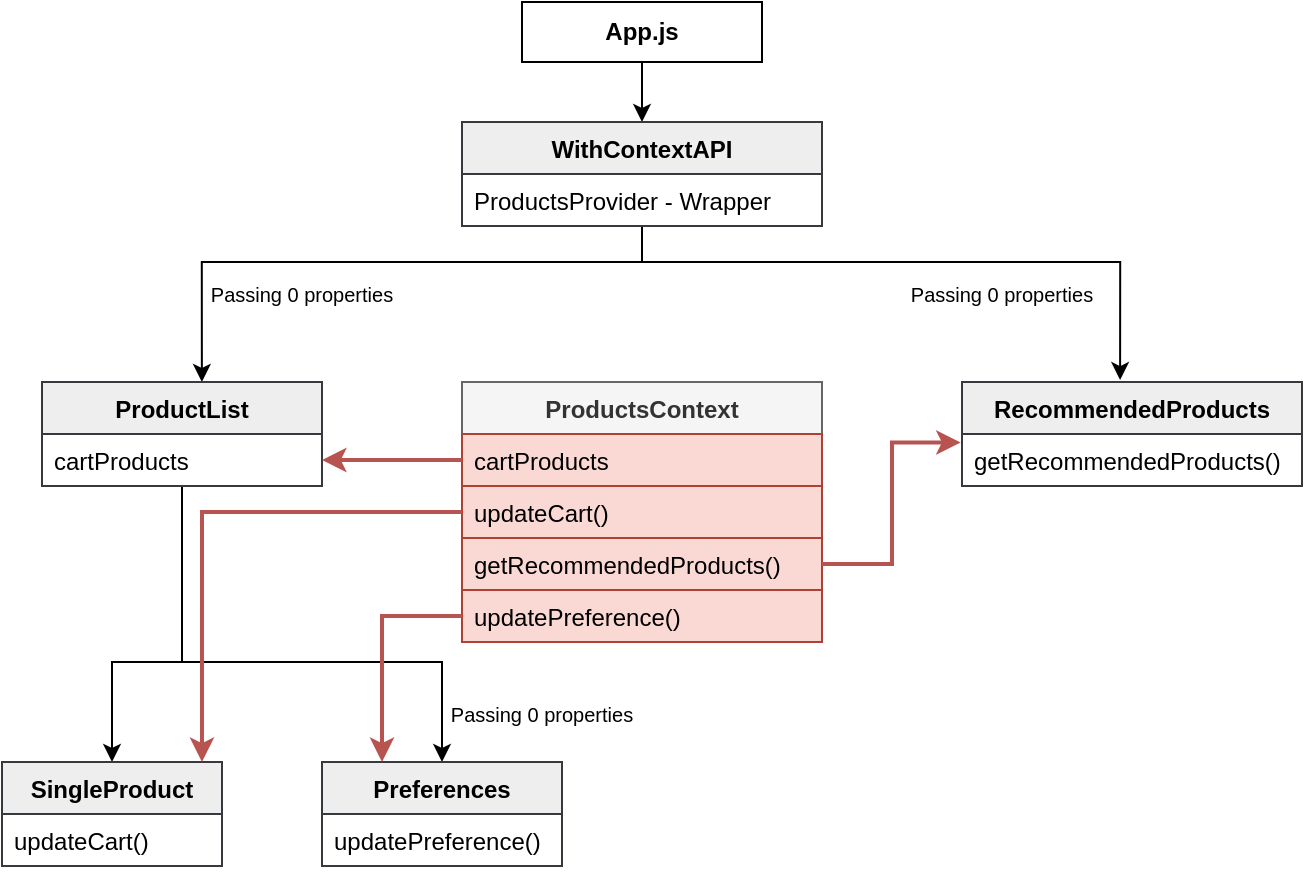 <mxfile version="15.2.5" type="github"><diagram id="lOgG9-QBeLfQVHScrShB" name="Page-1"><mxGraphModel dx="757" dy="497" grid="1" gridSize="10" guides="1" tooltips="1" connect="1" arrows="1" fold="1" page="1" pageScale="1" pageWidth="827" pageHeight="1169" math="0" shadow="0"><root><mxCell id="0"/><mxCell id="1" parent="0"/><mxCell id="fFJPPhkqnJmS2evbZqXY-12" style="edgeStyle=orthogonalEdgeStyle;rounded=0;orthogonalLoop=1;jettySize=auto;html=1;exitX=0.5;exitY=1;exitDx=0;exitDy=0;entryX=0.5;entryY=0;entryDx=0;entryDy=0;" parent="1" source="fFJPPhkqnJmS2evbZqXY-1" target="fFJPPhkqnJmS2evbZqXY-3" edge="1"><mxGeometry relative="1" as="geometry"/></mxCell><mxCell id="fFJPPhkqnJmS2evbZqXY-1" value="&lt;b&gt;App.js&lt;/b&gt;" style="rounded=0;whiteSpace=wrap;html=1;" parent="1" vertex="1"><mxGeometry x="340" y="50" width="120" height="30" as="geometry"/></mxCell><mxCell id="yEzmcJwe1TXToigbMJKu-14" style="edgeStyle=orthogonalEdgeStyle;rounded=0;orthogonalLoop=1;jettySize=auto;html=1;entryX=0.571;entryY=0;entryDx=0;entryDy=0;entryPerimeter=0;" edge="1" parent="1" source="fFJPPhkqnJmS2evbZqXY-3" target="fFJPPhkqnJmS2evbZqXY-32"><mxGeometry relative="1" as="geometry"><Array as="points"><mxPoint x="400" y="180"/><mxPoint x="180" y="180"/></Array></mxGeometry></mxCell><mxCell id="yEzmcJwe1TXToigbMJKu-15" style="edgeStyle=orthogonalEdgeStyle;rounded=0;orthogonalLoop=1;jettySize=auto;html=1;entryX=0.465;entryY=-0.019;entryDx=0;entryDy=0;entryPerimeter=0;" edge="1" parent="1" source="fFJPPhkqnJmS2evbZqXY-3" target="fFJPPhkqnJmS2evbZqXY-42"><mxGeometry relative="1" as="geometry"><Array as="points"><mxPoint x="400" y="180"/><mxPoint x="639" y="180"/></Array></mxGeometry></mxCell><mxCell id="fFJPPhkqnJmS2evbZqXY-3" value="WithContextAPI" style="swimlane;fontStyle=1;childLayout=stackLayout;horizontal=1;startSize=26;horizontalStack=0;resizeParent=1;resizeParentMax=0;resizeLast=0;collapsible=1;marginBottom=0;fillColor=#eeeeee;strokeColor=#36393d;" parent="1" vertex="1"><mxGeometry x="310" y="110" width="180" height="52" as="geometry"/></mxCell><mxCell id="fFJPPhkqnJmS2evbZqXY-6" value="ProductsProvider - Wrapper" style="text;align=left;verticalAlign=top;spacingLeft=4;spacingRight=4;overflow=hidden;rotatable=0;points=[[0,0.5],[1,0.5]];portConstraint=eastwest;" parent="fFJPPhkqnJmS2evbZqXY-3" vertex="1"><mxGeometry y="26" width="180" height="26" as="geometry"/></mxCell><mxCell id="fFJPPhkqnJmS2evbZqXY-20" value="&lt;font style=&quot;font-size: 10px&quot;&gt;Passing 0 properties&lt;/font&gt;" style="text;html=1;align=center;verticalAlign=middle;whiteSpace=wrap;rounded=0;" parent="1" vertex="1"><mxGeometry x="170" y="190" width="120" height="12" as="geometry"/></mxCell><mxCell id="yEzmcJwe1TXToigbMJKu-12" style="edgeStyle=orthogonalEdgeStyle;rounded=0;orthogonalLoop=1;jettySize=auto;html=1;entryX=0.5;entryY=0;entryDx=0;entryDy=0;" edge="1" parent="1" source="fFJPPhkqnJmS2evbZqXY-32" target="fFJPPhkqnJmS2evbZqXY-48"><mxGeometry relative="1" as="geometry"><Array as="points"><mxPoint x="170" y="380"/><mxPoint x="135" y="380"/></Array></mxGeometry></mxCell><mxCell id="yEzmcJwe1TXToigbMJKu-13" style="edgeStyle=orthogonalEdgeStyle;rounded=0;orthogonalLoop=1;jettySize=auto;html=1;entryX=0.5;entryY=0;entryDx=0;entryDy=0;" edge="1" parent="1" source="fFJPPhkqnJmS2evbZqXY-32" target="fFJPPhkqnJmS2evbZqXY-53"><mxGeometry relative="1" as="geometry"><Array as="points"><mxPoint x="170" y="380"/><mxPoint x="300" y="380"/></Array></mxGeometry></mxCell><mxCell id="fFJPPhkqnJmS2evbZqXY-32" value="ProductList" style="swimlane;fontStyle=1;childLayout=stackLayout;horizontal=1;startSize=26;horizontalStack=0;resizeParent=1;resizeParentMax=0;resizeLast=0;collapsible=1;marginBottom=0;fillColor=#eeeeee;strokeColor=#36393d;" parent="1" vertex="1"><mxGeometry x="100" y="240" width="140" height="52" as="geometry"><mxRectangle x="110" y="300" width="100" height="26" as="alternateBounds"/></mxGeometry></mxCell><mxCell id="fFJPPhkqnJmS2evbZqXY-37" value="cartProducts" style="text;strokeColor=none;fillColor=none;align=left;verticalAlign=top;spacingLeft=4;spacingRight=4;overflow=hidden;rotatable=0;points=[[0,0.5],[1,0.5]];portConstraint=eastwest;strokeWidth=2;" parent="fFJPPhkqnJmS2evbZqXY-32" vertex="1"><mxGeometry y="26" width="140" height="26" as="geometry"/></mxCell><mxCell id="fFJPPhkqnJmS2evbZqXY-42" value="RecommendedProducts" style="swimlane;fontStyle=1;childLayout=stackLayout;horizontal=1;startSize=26;horizontalStack=0;resizeParent=1;resizeParentMax=0;resizeLast=0;collapsible=1;marginBottom=0;strokeWidth=1;strokeColor=#36393d;fillColor=#eeeeee;" parent="1" vertex="1"><mxGeometry x="560" y="240" width="170" height="52" as="geometry"/></mxCell><mxCell id="fFJPPhkqnJmS2evbZqXY-43" value="getRecommendedProducts()" style="text;align=left;verticalAlign=top;spacingLeft=4;spacingRight=4;overflow=hidden;rotatable=0;points=[[0,0.5],[1,0.5]];portConstraint=eastwest;" parent="fFJPPhkqnJmS2evbZqXY-42" vertex="1"><mxGeometry y="26" width="170" height="26" as="geometry"/></mxCell><mxCell id="fFJPPhkqnJmS2evbZqXY-48" value="SingleProduct" style="swimlane;fontStyle=1;childLayout=stackLayout;horizontal=1;startSize=26;horizontalStack=0;resizeParent=1;resizeParentMax=0;resizeLast=0;collapsible=1;marginBottom=0;strokeColor=#36393d;strokeWidth=1;fillColor=#eeeeee;" parent="1" vertex="1"><mxGeometry x="80" y="430" width="110" height="52" as="geometry"/></mxCell><mxCell id="fFJPPhkqnJmS2evbZqXY-52" value="updateCart()" style="text;strokeColor=none;fillColor=none;align=left;verticalAlign=top;spacingLeft=4;spacingRight=4;overflow=hidden;rotatable=0;points=[[0,0.5],[1,0.5]];portConstraint=eastwest;" parent="fFJPPhkqnJmS2evbZqXY-48" vertex="1"><mxGeometry y="26" width="110" height="26" as="geometry"/></mxCell><mxCell id="fFJPPhkqnJmS2evbZqXY-53" value="Preferences" style="swimlane;fontStyle=1;childLayout=stackLayout;horizontal=1;startSize=26;horizontalStack=0;resizeParent=1;resizeParentMax=0;resizeLast=0;collapsible=1;marginBottom=0;strokeColor=#36393d;strokeWidth=1;fillColor=#eeeeee;" parent="1" vertex="1"><mxGeometry x="240" y="430" width="120" height="52" as="geometry"/></mxCell><mxCell id="fFJPPhkqnJmS2evbZqXY-57" value="updatePreference()" style="text;strokeColor=none;fillColor=none;align=left;verticalAlign=top;spacingLeft=4;spacingRight=4;overflow=hidden;rotatable=0;points=[[0,0.5],[1,0.5]];portConstraint=eastwest;" parent="fFJPPhkqnJmS2evbZqXY-53" vertex="1"><mxGeometry y="26" width="120" height="26" as="geometry"/></mxCell><mxCell id="yEzmcJwe1TXToigbMJKu-3" value="ProductsContext" style="swimlane;fontStyle=1;childLayout=stackLayout;horizontal=1;startSize=26;horizontalStack=0;resizeParent=1;resizeParentMax=0;resizeLast=0;collapsible=1;marginBottom=0;fillColor=#f5f5f5;strokeColor=#666666;fontColor=#333333;" vertex="1" parent="1"><mxGeometry x="310" y="240" width="180" height="130" as="geometry"/></mxCell><mxCell id="yEzmcJwe1TXToigbMJKu-7" value="cartProducts" style="text;strokeColor=#ae4132;fillColor=#fad9d5;align=left;verticalAlign=top;spacingLeft=4;spacingRight=4;overflow=hidden;rotatable=0;points=[[0,0.5],[1,0.5]];portConstraint=eastwest;strokeWidth=1;" vertex="1" parent="yEzmcJwe1TXToigbMJKu-3"><mxGeometry y="26" width="180" height="26" as="geometry"/></mxCell><mxCell id="yEzmcJwe1TXToigbMJKu-8" value="updateCart()" style="text;strokeColor=#ae4132;fillColor=#fad9d5;align=left;verticalAlign=top;spacingLeft=4;spacingRight=4;overflow=hidden;rotatable=0;points=[[0,0.5],[1,0.5]];portConstraint=eastwest;" vertex="1" parent="yEzmcJwe1TXToigbMJKu-3"><mxGeometry y="52" width="180" height="26" as="geometry"/></mxCell><mxCell id="yEzmcJwe1TXToigbMJKu-9" value="getRecommendedProducts()" style="text;align=left;verticalAlign=top;spacingLeft=4;spacingRight=4;overflow=hidden;rotatable=0;points=[[0,0.5],[1,0.5]];portConstraint=eastwest;fillColor=#fad9d5;strokeColor=#ae4132;" vertex="1" parent="yEzmcJwe1TXToigbMJKu-3"><mxGeometry y="78" width="180" height="26" as="geometry"/></mxCell><mxCell id="yEzmcJwe1TXToigbMJKu-10" value="updatePreference()" style="text;strokeColor=#ae4132;fillColor=#fad9d5;align=left;verticalAlign=top;spacingLeft=4;spacingRight=4;overflow=hidden;rotatable=0;points=[[0,0.5],[1,0.5]];portConstraint=eastwest;" vertex="1" parent="yEzmcJwe1TXToigbMJKu-3"><mxGeometry y="104" width="180" height="26" as="geometry"/></mxCell><mxCell id="yEzmcJwe1TXToigbMJKu-16" style="edgeStyle=orthogonalEdgeStyle;rounded=0;orthogonalLoop=1;jettySize=auto;html=1;entryX=0.25;entryY=0;entryDx=0;entryDy=0;fillColor=#f8cecc;strokeColor=#b85450;strokeWidth=2;" edge="1" parent="1" source="yEzmcJwe1TXToigbMJKu-10" target="fFJPPhkqnJmS2evbZqXY-53"><mxGeometry relative="1" as="geometry"/></mxCell><mxCell id="yEzmcJwe1TXToigbMJKu-18" style="edgeStyle=orthogonalEdgeStyle;rounded=0;orthogonalLoop=1;jettySize=auto;html=1;entryX=0.909;entryY=0;entryDx=0;entryDy=0;entryPerimeter=0;fillColor=#f8cecc;strokeColor=#b85450;strokeWidth=2;" edge="1" parent="1" source="yEzmcJwe1TXToigbMJKu-8" target="fFJPPhkqnJmS2evbZqXY-48"><mxGeometry relative="1" as="geometry"/></mxCell><mxCell id="yEzmcJwe1TXToigbMJKu-19" style="edgeStyle=orthogonalEdgeStyle;rounded=0;orthogonalLoop=1;jettySize=auto;html=1;entryX=1;entryY=0.5;entryDx=0;entryDy=0;fillColor=#f8cecc;strokeColor=#b85450;strokeWidth=2;" edge="1" parent="1" source="yEzmcJwe1TXToigbMJKu-7" target="fFJPPhkqnJmS2evbZqXY-37"><mxGeometry relative="1" as="geometry"/></mxCell><mxCell id="yEzmcJwe1TXToigbMJKu-21" style="edgeStyle=orthogonalEdgeStyle;rounded=0;orthogonalLoop=1;jettySize=auto;html=1;entryX=-0.004;entryY=0.162;entryDx=0;entryDy=0;entryPerimeter=0;fillColor=#f8cecc;strokeColor=#b85450;strokeWidth=2;" edge="1" parent="1" source="yEzmcJwe1TXToigbMJKu-9" target="fFJPPhkqnJmS2evbZqXY-43"><mxGeometry relative="1" as="geometry"/></mxCell><mxCell id="yEzmcJwe1TXToigbMJKu-24" value="&lt;font style=&quot;font-size: 10px&quot;&gt;Passing 0 properties&lt;/font&gt;" style="text;html=1;strokeColor=none;fillColor=none;align=center;verticalAlign=middle;whiteSpace=wrap;rounded=0;" vertex="1" parent="1"><mxGeometry x="290" y="400" width="120" height="12" as="geometry"/></mxCell><mxCell id="yEzmcJwe1TXToigbMJKu-25" value="&lt;font style=&quot;font-size: 10px&quot;&gt;Passing 0 properties&lt;/font&gt;" style="text;html=1;strokeColor=none;fillColor=none;align=center;verticalAlign=middle;whiteSpace=wrap;rounded=0;" vertex="1" parent="1"><mxGeometry x="520" y="190" width="120" height="12" as="geometry"/></mxCell></root></mxGraphModel></diagram></mxfile>